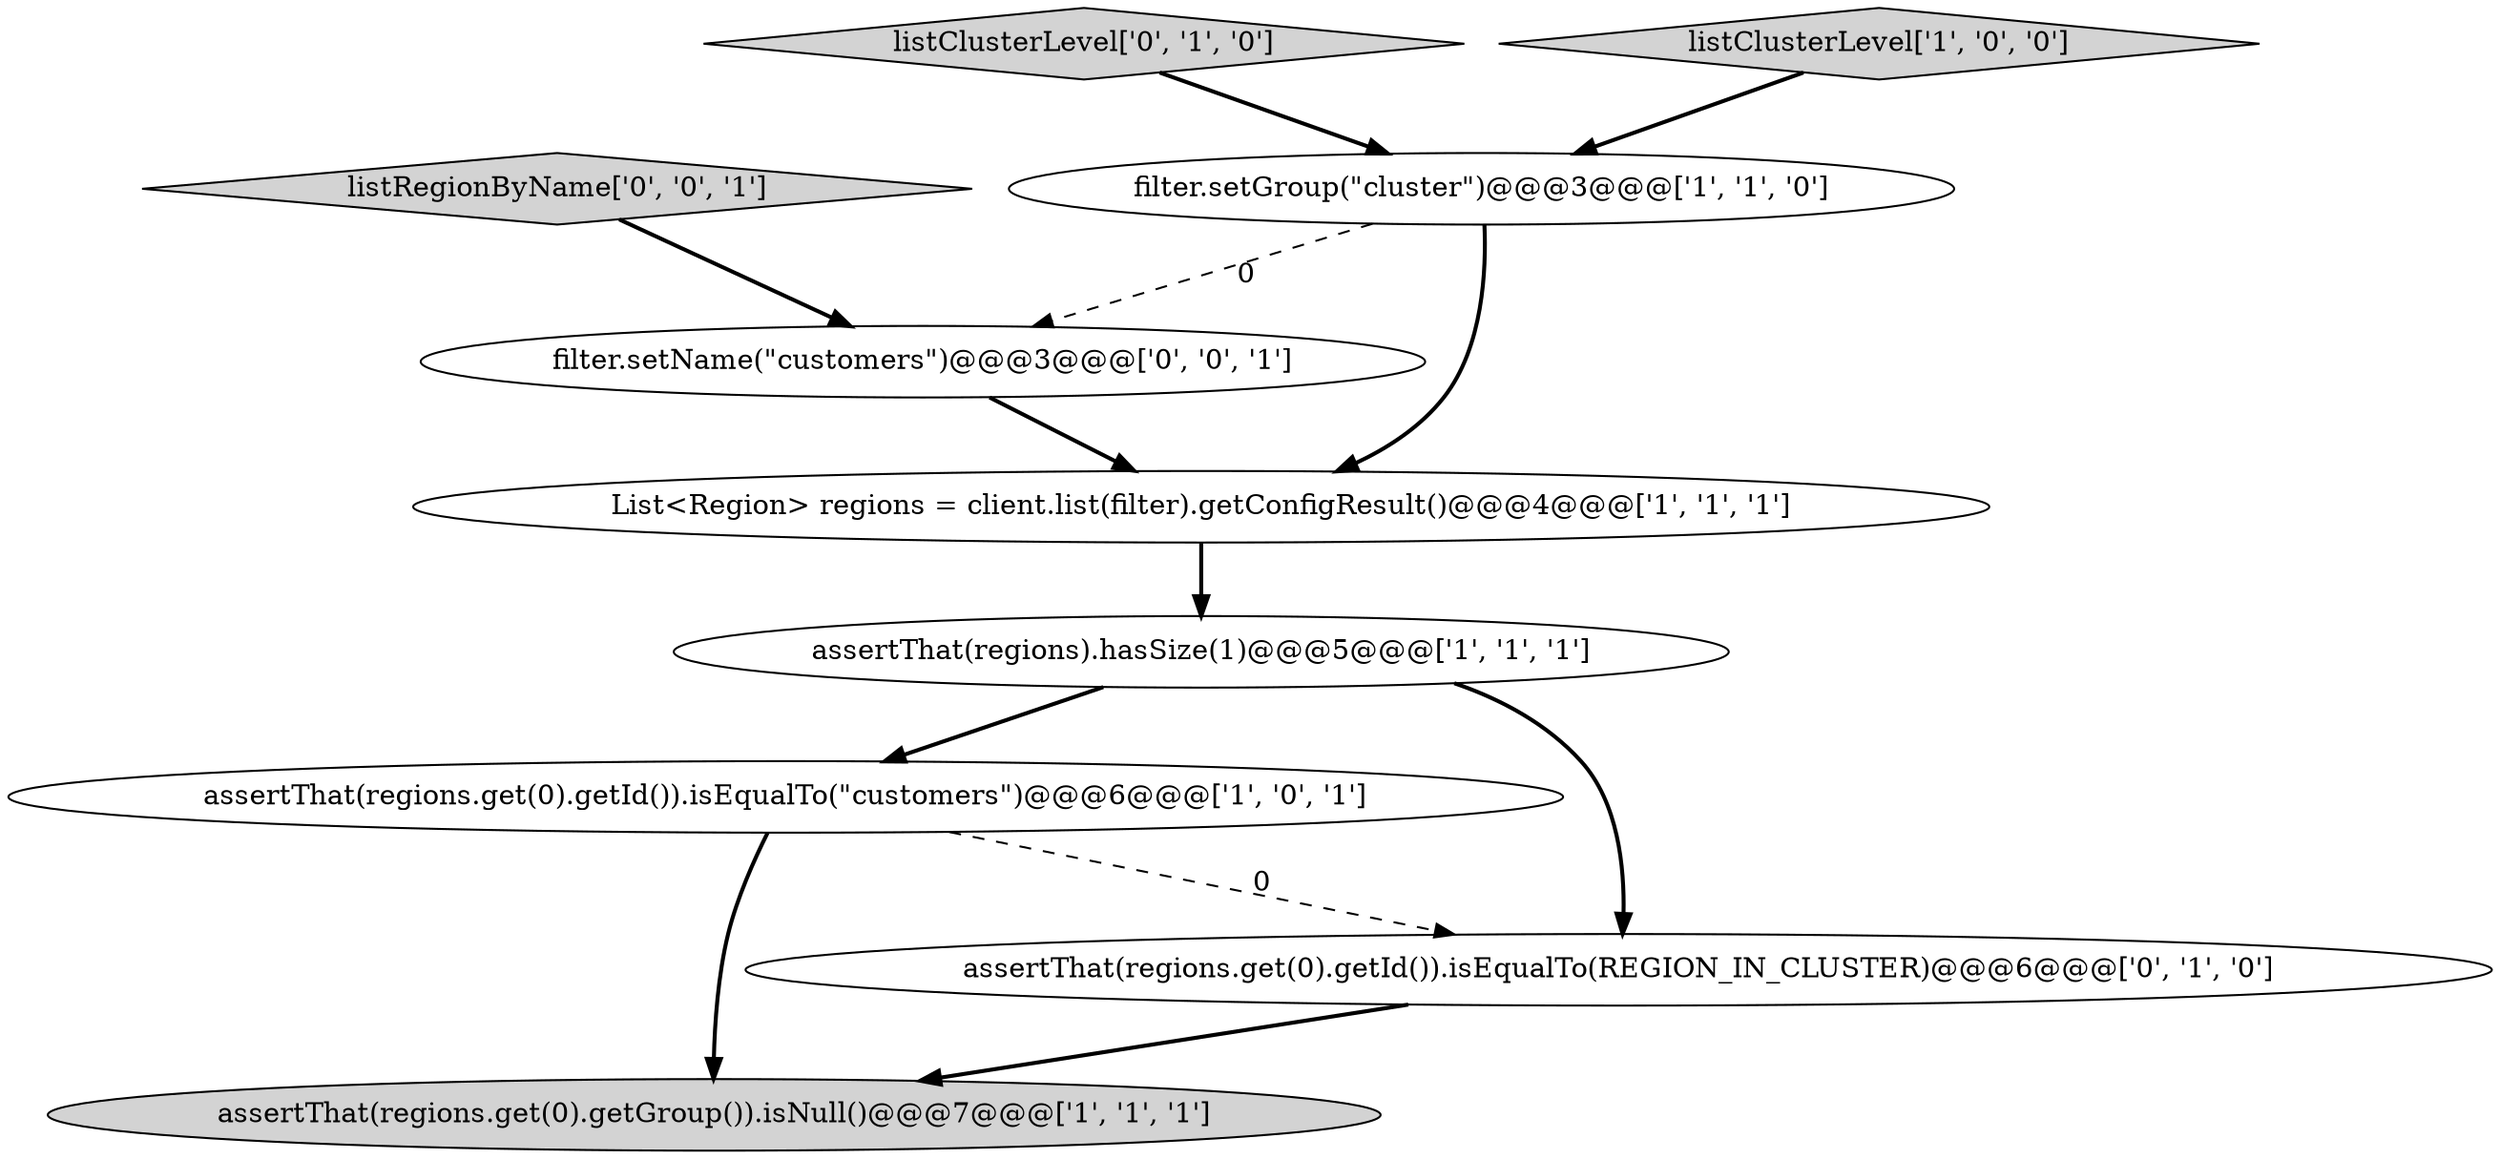 digraph {
5 [style = filled, label = "assertThat(regions).hasSize(1)@@@5@@@['1', '1', '1']", fillcolor = white, shape = ellipse image = "AAA0AAABBB1BBB"];
6 [style = filled, label = "listClusterLevel['0', '1', '0']", fillcolor = lightgray, shape = diamond image = "AAA0AAABBB2BBB"];
0 [style = filled, label = "filter.setGroup(\"cluster\")@@@3@@@['1', '1', '0']", fillcolor = white, shape = ellipse image = "AAA0AAABBB1BBB"];
3 [style = filled, label = "assertThat(regions.get(0).getGroup()).isNull()@@@7@@@['1', '1', '1']", fillcolor = lightgray, shape = ellipse image = "AAA0AAABBB1BBB"];
8 [style = filled, label = "filter.setName(\"customers\")@@@3@@@['0', '0', '1']", fillcolor = white, shape = ellipse image = "AAA0AAABBB3BBB"];
9 [style = filled, label = "listRegionByName['0', '0', '1']", fillcolor = lightgray, shape = diamond image = "AAA0AAABBB3BBB"];
1 [style = filled, label = "List<Region> regions = client.list(filter).getConfigResult()@@@4@@@['1', '1', '1']", fillcolor = white, shape = ellipse image = "AAA0AAABBB1BBB"];
2 [style = filled, label = "assertThat(regions.get(0).getId()).isEqualTo(\"customers\")@@@6@@@['1', '0', '1']", fillcolor = white, shape = ellipse image = "AAA0AAABBB1BBB"];
4 [style = filled, label = "listClusterLevel['1', '0', '0']", fillcolor = lightgray, shape = diamond image = "AAA0AAABBB1BBB"];
7 [style = filled, label = "assertThat(regions.get(0).getId()).isEqualTo(REGION_IN_CLUSTER)@@@6@@@['0', '1', '0']", fillcolor = white, shape = ellipse image = "AAA1AAABBB2BBB"];
5->2 [style = bold, label=""];
6->0 [style = bold, label=""];
2->7 [style = dashed, label="0"];
8->1 [style = bold, label=""];
9->8 [style = bold, label=""];
5->7 [style = bold, label=""];
0->8 [style = dashed, label="0"];
0->1 [style = bold, label=""];
4->0 [style = bold, label=""];
2->3 [style = bold, label=""];
1->5 [style = bold, label=""];
7->3 [style = bold, label=""];
}
